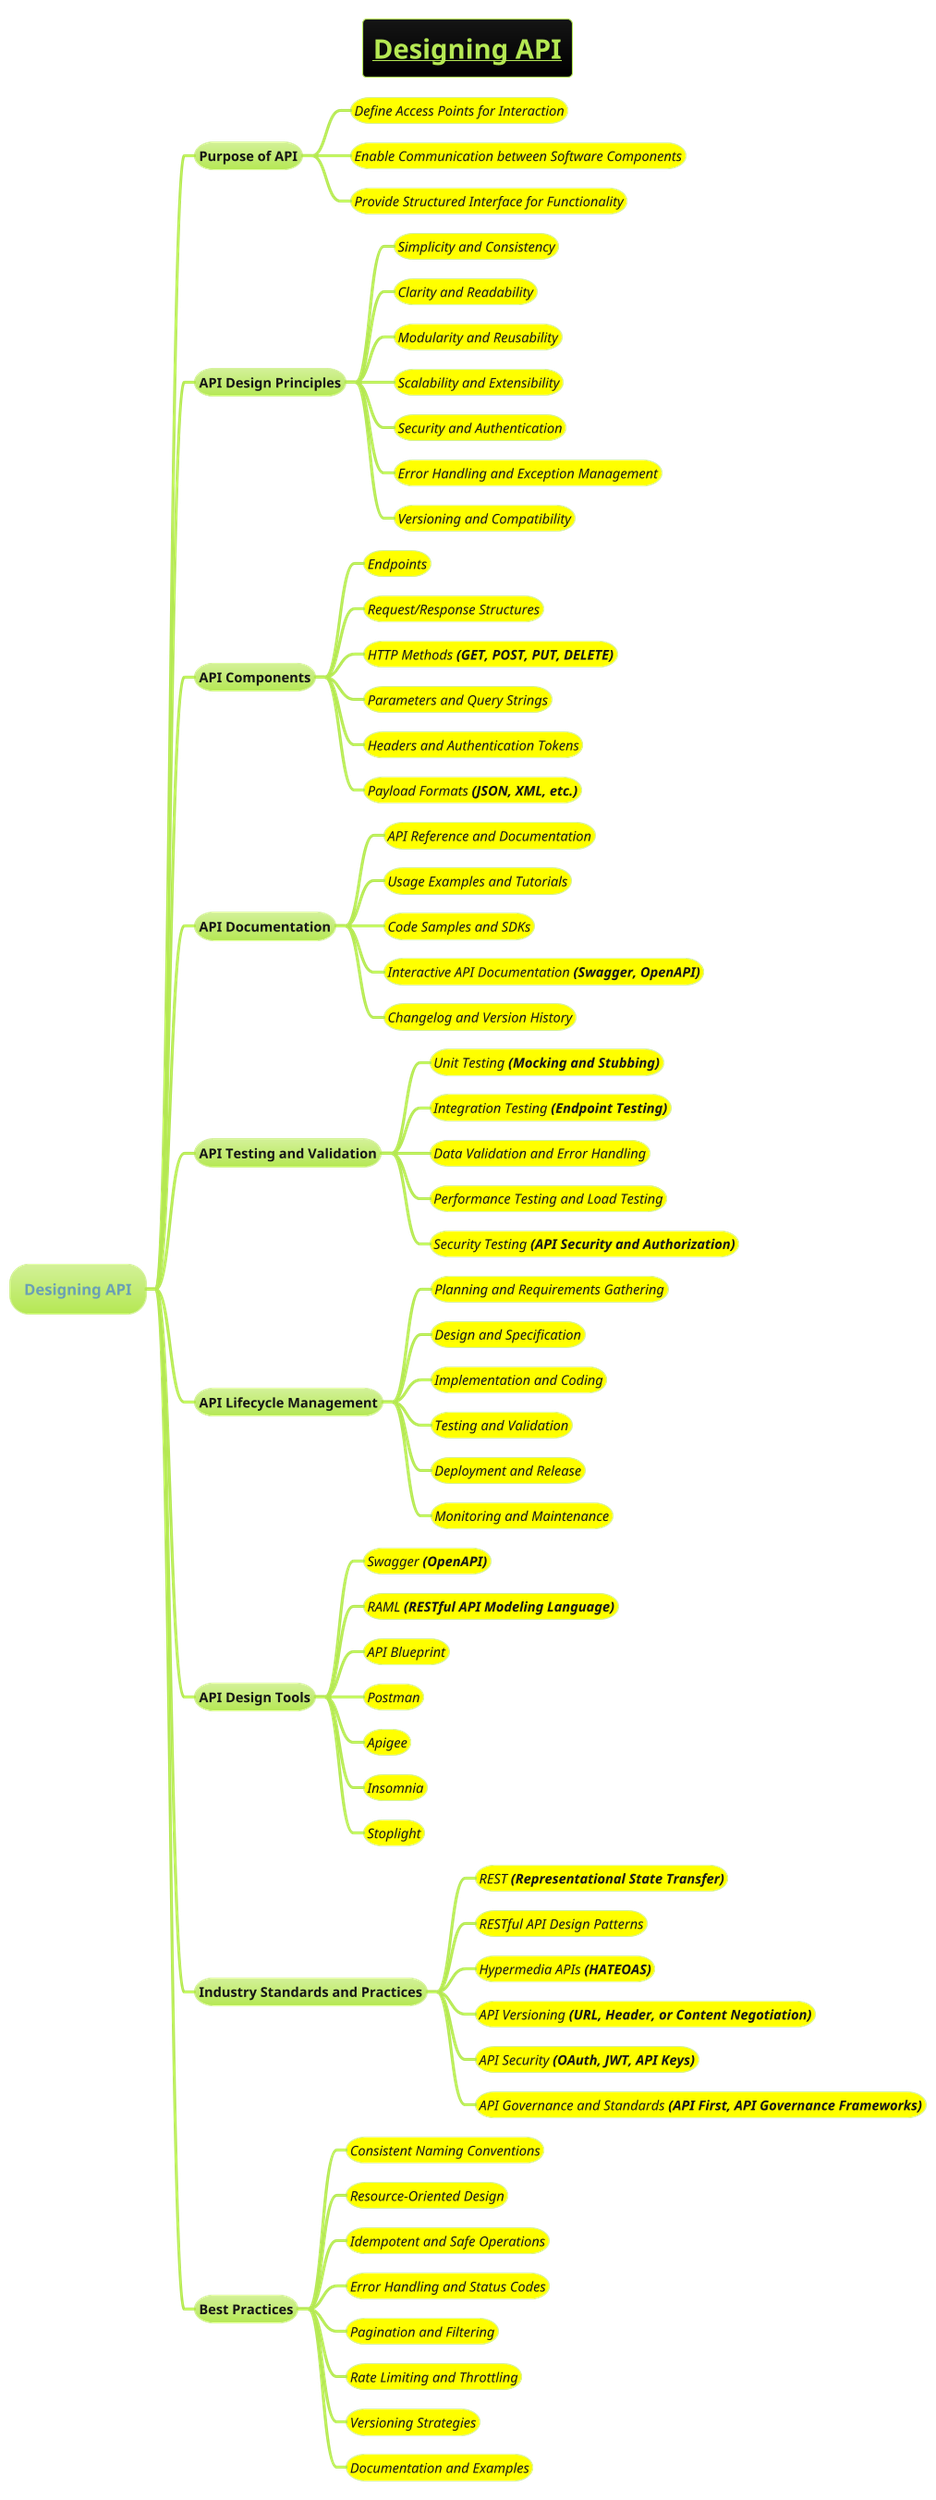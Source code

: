 @startmindmap
title =__Designing API__
!theme hacker

* Designing API
** Purpose of API
***[#yellow] ====<size:14>Define Access Points for Interaction
***[#yellow] ====<size:14>Enable Communication between Software Components
***[#yellow] ====<size:14>Provide Structured Interface for Functionality
** API Design Principles
***[#yellow] ====<size:14>Simplicity and Consistency
***[#yellow] ====<size:14>Clarity and Readability
***[#yellow] ====<size:14>Modularity and Reusability
***[#yellow] ====<size:14>Scalability and Extensibility
***[#yellow] ====<size:14>Security and Authentication
***[#yellow] ====<size:14>Error Handling and Exception Management
***[#yellow] ====<size:14>Versioning and Compatibility
** API Components
***[#yellow] ====<size:14>Endpoints
***[#yellow] ====<size:14>Request/Response Structures
***[#yellow] ====<size:14>HTTP Methods **(GET, POST, PUT, DELETE)**
***[#yellow] ====<size:14>Parameters and Query Strings
***[#yellow] ====<size:14>Headers and Authentication Tokens
***[#yellow] ====<size:14>Payload Formats **(JSON, XML, etc.)**
** API Documentation
***[#yellow] ====<size:14>API Reference and Documentation
***[#yellow] ====<size:14>Usage Examples and Tutorials
***[#yellow] ====<size:14>Code Samples and SDKs
***[#yellow] ====<size:14>Interactive API Documentation **(Swagger, OpenAPI)**
***[#yellow] ====<size:14>Changelog and Version History
** API Testing and Validation
***[#yellow] ====<size:14>Unit Testing **(Mocking and Stubbing)**
***[#yellow] ====<size:14>Integration Testing **(Endpoint Testing)**
***[#yellow] ====<size:14>Data Validation and Error Handling
***[#yellow] ====<size:14>Performance Testing and Load Testing
***[#yellow] ====<size:14>Security Testing **(API Security and Authorization)**
** API Lifecycle Management
***[#yellow] ====<size:14>Planning and Requirements Gathering
***[#yellow] ====<size:14>Design and Specification
***[#yellow] ====<size:14>Implementation and Coding
***[#yellow] ====<size:14>Testing and Validation
***[#yellow] ====<size:14>Deployment and Release
***[#yellow] ====<size:14>Monitoring and Maintenance
** API Design Tools
***[#yellow] ====<size:14>Swagger **(OpenAPI)**
***[#yellow] ====<size:14>RAML **(RESTful API Modeling Language)**
***[#yellow] ====<size:14>API Blueprint
***[#yellow] ====<size:14>Postman
***[#yellow] ====<size:14>Apigee
***[#yellow] ====<size:14>Insomnia
***[#yellow] ====<size:14>Stoplight
** Industry Standards and Practices
***[#yellow] ====<size:14>REST **(Representational State Transfer)**
***[#yellow] ====<size:14>RESTful API Design Patterns
***[#yellow] ====<size:14>Hypermedia APIs **(HATEOAS)**
***[#yellow] ====<size:14>API Versioning **(URL, Header, or Content Negotiation)**
***[#yellow] ====<size:14>API Security **(OAuth, JWT, API Keys)**
***[#yellow] ====<size:14>API Governance and Standards **(API First, API Governance Frameworks)**
** Best Practices
***[#yellow] ====<size:14>Consistent Naming Conventions
***[#yellow] ====<size:14>Resource-Oriented Design
***[#yellow] ====<size:14>Idempotent and Safe Operations
***[#yellow] ====<size:14>Error Handling and Status Codes
***[#yellow] ====<size:14>Pagination and Filtering
***[#yellow] ====<size:14>Rate Limiting and Throttling
***[#yellow] ====<size:14>Versioning Strategies
***[#yellow] ====<size:14>Documentation and Examples

@endmindmap
